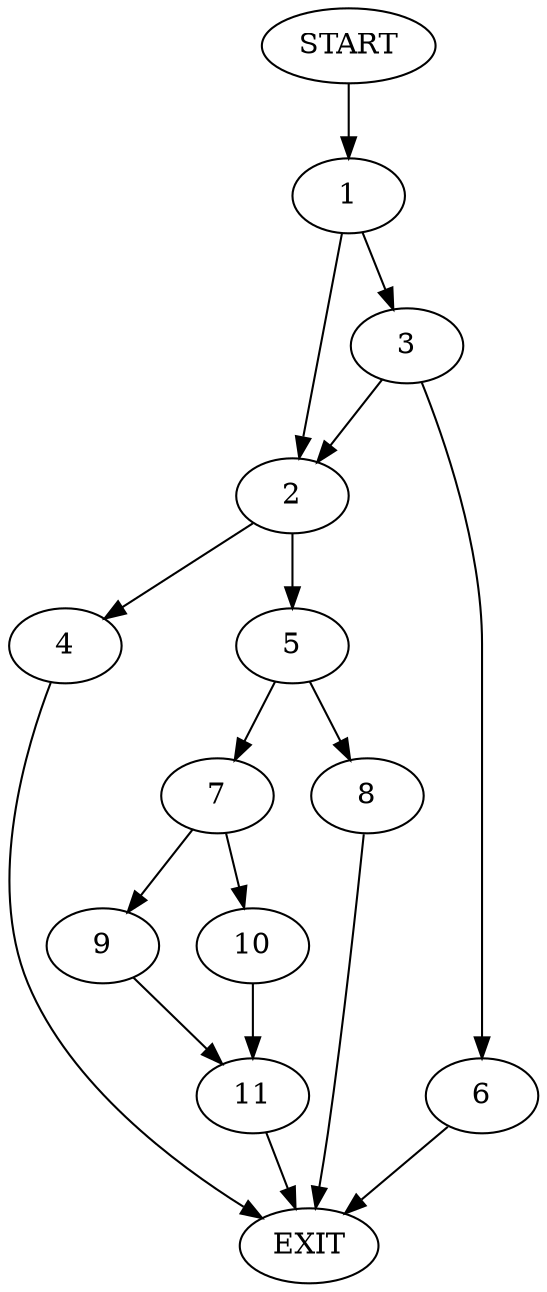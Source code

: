 digraph {
0 [label="START"]
12 [label="EXIT"]
0 -> 1
1 -> 2
1 -> 3
2 -> 4
2 -> 5
3 -> 2
3 -> 6
6 -> 12
5 -> 7
5 -> 8
4 -> 12
8 -> 12
7 -> 9
7 -> 10
9 -> 11
10 -> 11
11 -> 12
}
